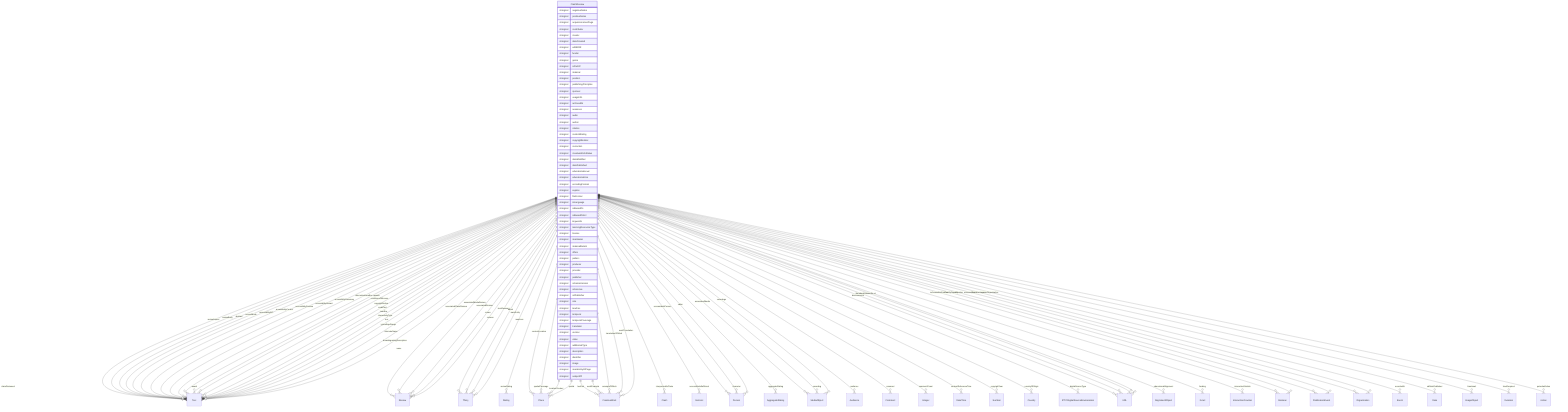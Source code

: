 erDiagram
ClaimReview {
    stringList negativeNotes  
    stringList positiveNotes  
    stringList acquireLicensePage  
    stringList contributor  
    stringList creator  
    stringList dateCreated  
    stringList editEIDR  
    stringList funder  
    stringList genre  
    stringList isPartOf  
    stringList material  
    stringList position  
    stringList publishingPrinciples  
    stringList sponsor  
    stringList usageInfo  
    stringList archivedAt  
    stringList assesses  
    stringList audio  
    stringList author  
    stringList citation  
    stringList contentRating  
    stringList copyrightHolder  
    stringList correction  
    stringList creativeWorkStatus  
    stringList dateModified  
    stringList datePublished  
    stringList educationalLevel  
    stringList educationalUse  
    stringList encodingFormat  
    stringList expires  
    stringList fileFormat  
    stringList inLanguage  
    stringList isBasedOn  
    stringList isBasedOnUrl  
    stringList keywords  
    stringList learningResourceType  
    stringList license  
    stringList maintainer  
    stringList materialExtent  
    stringList offers  
    stringList pattern  
    stringList producer  
    stringList provider  
    stringList publisher  
    stringList schemaVersion  
    stringList sdLicense  
    stringList sdPublisher  
    stringList size  
    stringList teaches  
    stringList temporal  
    stringList temporalCoverage  
    stringList translator  
    stringList version  
    stringList video  
    stringList additionalType  
    stringList description  
    stringList identifier  
    stringList image  
    stringList mainEntityOfPage  
    stringList subjectOf  
}

ClaimReview ||--}o Text : "claimReviewed"
ClaimReview ||--}o Review : "associatedClaimReview"
ClaimReview ||--}o Review : "associatedMediaReview"
ClaimReview ||--}o Review : "associatedReview"
ClaimReview ||--}o Thing : "itemReviewed"
ClaimReview ||--}o Text : "reviewAspect"
ClaimReview ||--}o Text : "reviewBody"
ClaimReview ||--}o Rating : "reviewRating"
ClaimReview ||--}o Thing : "about"
ClaimReview ||--}o Place : "contentLocation"
ClaimReview ||--}o CreativeWork : "hasPart"
ClaimReview ||--}o Claim : "interpretedAsClaim"
ClaimReview ||--}o Thing : "mainEntity"
ClaimReview ||--}o Place : "spatialCoverage"
ClaimReview ||--}o CreativeWork : "workExample"
ClaimReview ||--}o Text : "abstract"
ClaimReview ||--}o Text : "accessMode"
ClaimReview ||--}o ItemList : "accessModeSufficient"
ClaimReview ||--}o Text : "accessibilityAPI"
ClaimReview ||--}o Text : "accessibilityControl"
ClaimReview ||--}o Text : "accessibilityFeature"
ClaimReview ||--}o Text : "accessibilityHazard"
ClaimReview ||--}o Text : "accessibilitySummary"
ClaimReview ||--}o Person : "accountablePerson"
ClaimReview ||--}o AggregateRating : "aggregateRating"
ClaimReview ||--}o Text : "alternativeHeadline"
ClaimReview ||--}o MediaObject : "associatedMedia"
ClaimReview ||--}o Audience : "audience"
ClaimReview ||--}o Text : "award"
ClaimReview ||--}o Text : "awards"
ClaimReview ||--}o Person : "character"
ClaimReview ||--}o Comment : "comment"
ClaimReview ||--}o Integer : "commentCount"
ClaimReview ||--}o Text : "conditionsOfAccess"
ClaimReview ||--}o DateTime : "contentReferenceTime"
ClaimReview ||--}o Text : "copyrightNotice"
ClaimReview ||--}o Number : "copyrightYear"
ClaimReview ||--}o Country : "countryOfOrigin"
ClaimReview ||--}o Text : "creditText"
ClaimReview ||--}o IPTCDigitalSourceEnumeration : "digitalSourceType"
ClaimReview ||--}o URL : "discussionUrl"
ClaimReview ||--}o Person : "editor"
ClaimReview ||--}o AlignmentObject : "educationalAlignment"
ClaimReview ||--}o MediaObject : "encoding"
ClaimReview ||--}o MediaObject : "encodings"
ClaimReview ||--}o CreativeWork : "exampleOfWork"
ClaimReview ||--}o Grant : "funding"
ClaimReview ||--}o Text : "headline"
ClaimReview ||--}o InteractionCounter : "interactionStatistic"
ClaimReview ||--}o Text : "interactivityType"
ClaimReview ||--}o Boolean : "isAccessibleForFree"
ClaimReview ||--}o Boolean : "isFamilyFriendly"
ClaimReview ||--}o Place : "locationCreated"
ClaimReview ||--}o Thing : "mentions"
ClaimReview ||--}o PublicationEvent : "publication"
ClaimReview ||--}o Organization : "publisherImprint"
ClaimReview ||--}o Event : "recordedAt"
ClaimReview ||--}o PublicationEvent : "releasedEvent"
ClaimReview ||--}o Review : "review"
ClaimReview ||--}o Review : "reviews"
ClaimReview ||--}o Date : "sdDatePublished"
ClaimReview ||--}o Organization : "sourceOrganization"
ClaimReview ||--}o Place : "spatial"
ClaimReview ||--}o Text : "text"
ClaimReview ||--}o ImageObject : "thumbnail"
ClaimReview ||--}o URL : "thumbnailUrl"
ClaimReview ||--}o Duration : "timeRequired"
ClaimReview ||--}o CreativeWork : "translationOfWork"
ClaimReview ||--}o Text : "typicalAgeRange"
ClaimReview ||--}o CreativeWork : "workTranslation"
ClaimReview ||--}o Text : "alternateName"
ClaimReview ||--}o Text : "disambiguatingDescription"
ClaimReview ||--}o Text : "name"
ClaimReview ||--}o URL : "sameAs"
ClaimReview ||--}o Action : "potentialAction"
ClaimReview ||--}o URL : "url"